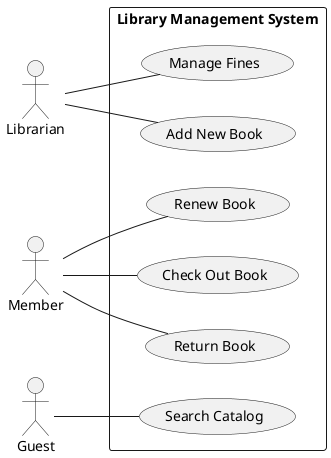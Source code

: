 @startuml DiagramName
left to right direction

actor "Librarian" as librarian
actor "Member" as member
actor "Guest" as guest

rectangle "Library Management System" {
  usecase "Search Catalog" as searchCatalog
  usecase "Check Out Book" as checkOutBook
  usecase "Return Book" as returnBook
  usecase "Renew Book" as renewBook
  usecase "Manage Fines" as manageFines
  usecase "Add New Book" as addNewBook

  guest -- searchCatalog
  member -- checkOutBook
  member -- returnBook
  member -- renewBook
  librarian -- manageFines
  librarian -- addNewBook
}
@enduml
"""